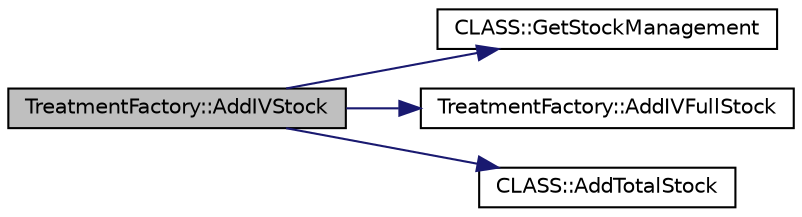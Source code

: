 digraph G
{
  edge [fontname="Helvetica",fontsize="10",labelfontname="Helvetica",labelfontsize="10"];
  node [fontname="Helvetica",fontsize="10",shape=record];
  rankdir="LR";
  Node1 [label="TreatmentFactory::AddIVStock",height=0.2,width=0.4,color="black", fillcolor="grey75", style="filled" fontcolor="black"];
  Node1 -> Node2 [color="midnightblue",fontsize="10",style="solid",fontname="Helvetica"];
  Node2 [label="CLASS::GetStockManagement",height=0.2,width=0.4,color="black", fillcolor="white", style="filled",URL="$class_c_l_a_s_s.html#a606e888334162cbc2a2bd8a3951e5669"];
  Node1 -> Node3 [color="midnightblue",fontsize="10",style="solid",fontname="Helvetica"];
  Node3 [label="TreatmentFactory::AddIVFullStock",height=0.2,width=0.4,color="black", fillcolor="white", style="filled",URL="$class_treatment_factory.html#a903868adca5956758952073847b9e128",tooltip="Add a ZAI*quantity to the stock."];
  Node1 -> Node4 [color="midnightblue",fontsize="10",style="solid",fontname="Helvetica"];
  Node4 [label="CLASS::AddTotalStock",height=0.2,width=0.4,color="black", fillcolor="white", style="filled",URL="$class_c_l_a_s_s.html#a56d5baf9e2fb22a148a34f134e5ea87e"];
}
